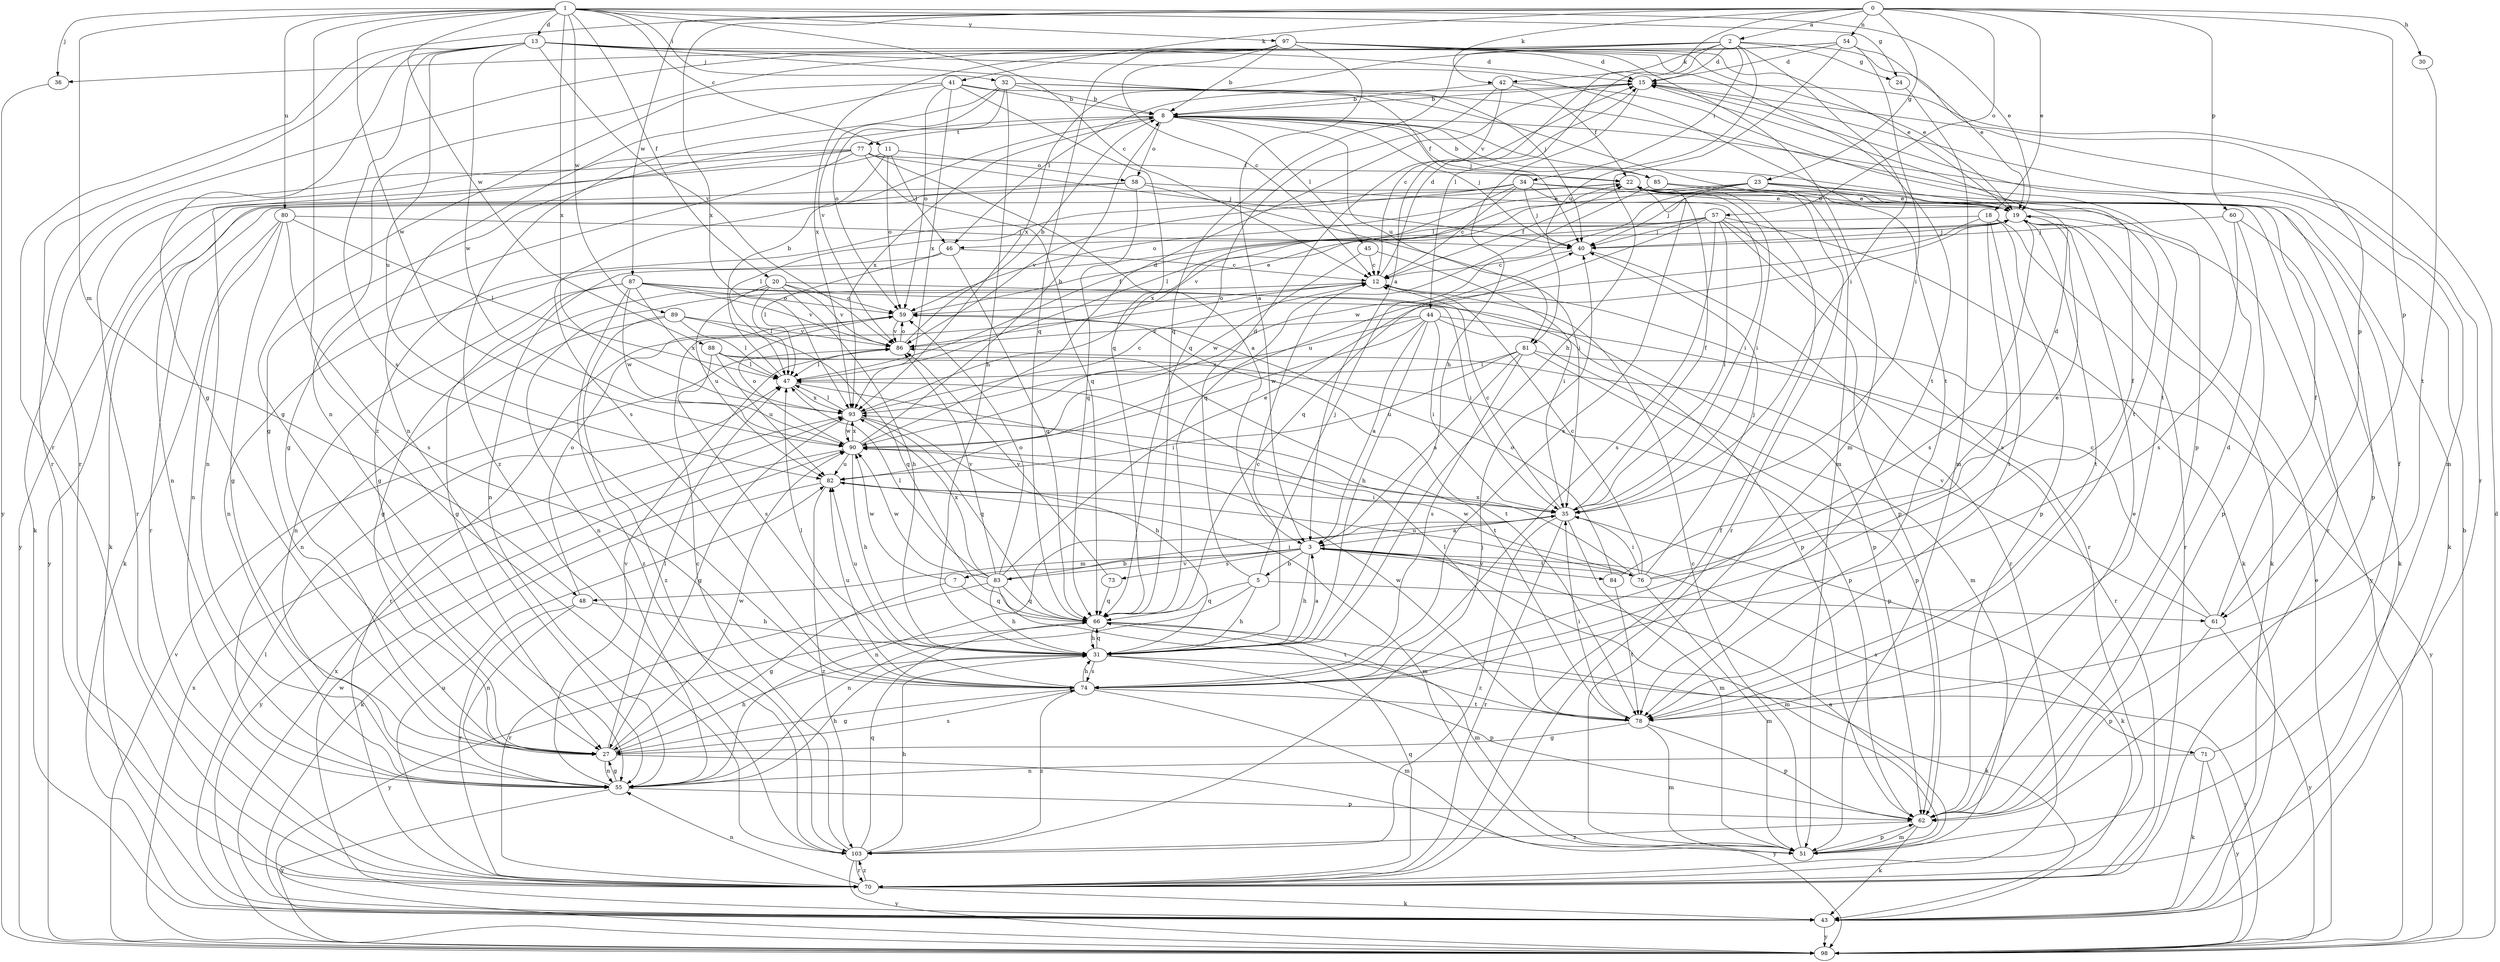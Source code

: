 strict digraph  {
0;
1;
2;
3;
5;
7;
8;
11;
12;
13;
15;
18;
19;
20;
22;
23;
24;
27;
30;
31;
32;
34;
35;
36;
40;
41;
42;
43;
44;
45;
46;
47;
48;
51;
54;
55;
57;
58;
59;
60;
61;
62;
66;
70;
71;
73;
74;
76;
77;
78;
80;
81;
82;
83;
84;
85;
86;
87;
88;
89;
90;
93;
97;
98;
103;
0 -> 2  [label=a];
0 -> 3  [label=a];
0 -> 18  [label=e];
0 -> 23  [label=g];
0 -> 30  [label=h];
0 -> 41  [label=k];
0 -> 42  [label=k];
0 -> 54  [label=n];
0 -> 57  [label=o];
0 -> 60  [label=p];
0 -> 61  [label=p];
0 -> 70  [label=r];
0 -> 87  [label=w];
0 -> 93  [label=x];
1 -> 11  [label=c];
1 -> 12  [label=c];
1 -> 13  [label=d];
1 -> 19  [label=e];
1 -> 20  [label=f];
1 -> 24  [label=g];
1 -> 32  [label=i];
1 -> 36  [label=j];
1 -> 48  [label=m];
1 -> 80  [label=u];
1 -> 88  [label=w];
1 -> 89  [label=w];
1 -> 90  [label=w];
1 -> 93  [label=x];
1 -> 97  [label=y];
1 -> 103  [label=z];
2 -> 15  [label=d];
2 -> 24  [label=g];
2 -> 34  [label=i];
2 -> 35  [label=i];
2 -> 36  [label=j];
2 -> 42  [label=k];
2 -> 44  [label=l];
2 -> 55  [label=n];
2 -> 61  [label=p];
2 -> 81  [label=u];
2 -> 93  [label=x];
3 -> 5  [label=b];
3 -> 7  [label=b];
3 -> 31  [label=h];
3 -> 48  [label=m];
3 -> 51  [label=m];
3 -> 71  [label=s];
3 -> 73  [label=s];
3 -> 76  [label=t];
3 -> 83  [label=v];
3 -> 84  [label=v];
5 -> 15  [label=d];
5 -> 31  [label=h];
5 -> 40  [label=j];
5 -> 55  [label=n];
5 -> 61  [label=p];
5 -> 66  [label=q];
7 -> 27  [label=g];
7 -> 66  [label=q];
7 -> 90  [label=w];
8 -> 22  [label=f];
8 -> 27  [label=g];
8 -> 40  [label=j];
8 -> 45  [label=l];
8 -> 58  [label=o];
8 -> 77  [label=t];
8 -> 78  [label=t];
8 -> 81  [label=u];
8 -> 85  [label=v];
8 -> 93  [label=x];
11 -> 46  [label=l];
11 -> 58  [label=o];
11 -> 59  [label=o];
11 -> 74  [label=s];
11 -> 98  [label=y];
12 -> 15  [label=d];
12 -> 22  [label=f];
12 -> 55  [label=n];
12 -> 59  [label=o];
13 -> 15  [label=d];
13 -> 19  [label=e];
13 -> 27  [label=g];
13 -> 40  [label=j];
13 -> 70  [label=r];
13 -> 74  [label=s];
13 -> 78  [label=t];
13 -> 82  [label=u];
13 -> 86  [label=v];
13 -> 90  [label=w];
15 -> 8  [label=b];
15 -> 31  [label=h];
15 -> 46  [label=l];
15 -> 51  [label=m];
15 -> 70  [label=r];
18 -> 46  [label=l];
18 -> 62  [label=p];
18 -> 70  [label=r];
18 -> 74  [label=s];
18 -> 78  [label=t];
18 -> 82  [label=u];
19 -> 40  [label=j];
19 -> 43  [label=k];
19 -> 55  [label=n];
19 -> 74  [label=s];
19 -> 78  [label=t];
19 -> 98  [label=y];
20 -> 27  [label=g];
20 -> 31  [label=h];
20 -> 47  [label=l];
20 -> 59  [label=o];
20 -> 62  [label=p];
20 -> 82  [label=u];
20 -> 86  [label=v];
22 -> 19  [label=e];
22 -> 35  [label=i];
22 -> 43  [label=k];
22 -> 70  [label=r];
22 -> 74  [label=s];
23 -> 19  [label=e];
23 -> 40  [label=j];
23 -> 43  [label=k];
23 -> 47  [label=l];
23 -> 59  [label=o];
23 -> 62  [label=p];
23 -> 90  [label=w];
24 -> 51  [label=m];
27 -> 31  [label=h];
27 -> 47  [label=l];
27 -> 55  [label=n];
27 -> 74  [label=s];
27 -> 90  [label=w];
27 -> 98  [label=y];
30 -> 78  [label=t];
31 -> 3  [label=a];
31 -> 12  [label=c];
31 -> 62  [label=p];
31 -> 66  [label=q];
31 -> 74  [label=s];
31 -> 82  [label=u];
31 -> 98  [label=y];
32 -> 8  [label=b];
32 -> 31  [label=h];
32 -> 51  [label=m];
32 -> 59  [label=o];
32 -> 62  [label=p];
32 -> 86  [label=v];
32 -> 103  [label=z];
34 -> 12  [label=c];
34 -> 19  [label=e];
34 -> 35  [label=i];
34 -> 40  [label=j];
34 -> 47  [label=l];
34 -> 70  [label=r];
34 -> 86  [label=v];
34 -> 93  [label=x];
35 -> 3  [label=a];
35 -> 12  [label=c];
35 -> 22  [label=f];
35 -> 43  [label=k];
35 -> 51  [label=m];
35 -> 55  [label=n];
35 -> 70  [label=r];
35 -> 103  [label=z];
36 -> 98  [label=y];
40 -> 12  [label=c];
40 -> 70  [label=r];
41 -> 8  [label=b];
41 -> 27  [label=g];
41 -> 40  [label=j];
41 -> 55  [label=n];
41 -> 59  [label=o];
41 -> 66  [label=q];
41 -> 93  [label=x];
42 -> 8  [label=b];
42 -> 12  [label=c];
42 -> 22  [label=f];
42 -> 66  [label=q];
42 -> 78  [label=t];
43 -> 47  [label=l];
43 -> 90  [label=w];
43 -> 93  [label=x];
43 -> 98  [label=y];
44 -> 3  [label=a];
44 -> 31  [label=h];
44 -> 35  [label=i];
44 -> 51  [label=m];
44 -> 70  [label=r];
44 -> 86  [label=v];
44 -> 90  [label=w];
44 -> 93  [label=x];
45 -> 12  [label=c];
45 -> 35  [label=i];
45 -> 90  [label=w];
46 -> 12  [label=c];
46 -> 47  [label=l];
46 -> 55  [label=n];
46 -> 66  [label=q];
47 -> 8  [label=b];
47 -> 22  [label=f];
47 -> 35  [label=i];
47 -> 93  [label=x];
48 -> 31  [label=h];
48 -> 55  [label=n];
48 -> 59  [label=o];
48 -> 70  [label=r];
51 -> 3  [label=a];
51 -> 12  [label=c];
51 -> 62  [label=p];
54 -> 15  [label=d];
54 -> 19  [label=e];
54 -> 31  [label=h];
54 -> 35  [label=i];
54 -> 66  [label=q];
54 -> 93  [label=x];
55 -> 27  [label=g];
55 -> 31  [label=h];
55 -> 62  [label=p];
55 -> 86  [label=v];
55 -> 98  [label=y];
57 -> 27  [label=g];
57 -> 35  [label=i];
57 -> 40  [label=j];
57 -> 43  [label=k];
57 -> 62  [label=p];
57 -> 66  [label=q];
57 -> 70  [label=r];
57 -> 74  [label=s];
57 -> 86  [label=v];
58 -> 19  [label=e];
58 -> 35  [label=i];
58 -> 55  [label=n];
58 -> 66  [label=q];
58 -> 98  [label=y];
59 -> 19  [label=e];
59 -> 70  [label=r];
59 -> 78  [label=t];
59 -> 86  [label=v];
60 -> 40  [label=j];
60 -> 43  [label=k];
60 -> 62  [label=p];
60 -> 74  [label=s];
61 -> 12  [label=c];
61 -> 22  [label=f];
61 -> 62  [label=p];
61 -> 86  [label=v];
61 -> 98  [label=y];
62 -> 15  [label=d];
62 -> 19  [label=e];
62 -> 43  [label=k];
62 -> 51  [label=m];
62 -> 103  [label=z];
66 -> 31  [label=h];
66 -> 43  [label=k];
66 -> 51  [label=m];
66 -> 98  [label=y];
70 -> 22  [label=f];
70 -> 43  [label=k];
70 -> 55  [label=n];
70 -> 66  [label=q];
70 -> 82  [label=u];
70 -> 103  [label=z];
71 -> 22  [label=f];
71 -> 43  [label=k];
71 -> 55  [label=n];
71 -> 98  [label=y];
73 -> 66  [label=q];
73 -> 86  [label=v];
74 -> 27  [label=g];
74 -> 31  [label=h];
74 -> 47  [label=l];
74 -> 51  [label=m];
74 -> 78  [label=t];
74 -> 82  [label=u];
74 -> 103  [label=z];
76 -> 12  [label=c];
76 -> 19  [label=e];
76 -> 22  [label=f];
76 -> 35  [label=i];
76 -> 40  [label=j];
76 -> 51  [label=m];
76 -> 82  [label=u];
76 -> 90  [label=w];
76 -> 93  [label=x];
77 -> 3  [label=a];
77 -> 22  [label=f];
77 -> 27  [label=g];
77 -> 40  [label=j];
77 -> 43  [label=k];
77 -> 55  [label=n];
77 -> 66  [label=q];
77 -> 70  [label=r];
78 -> 27  [label=g];
78 -> 35  [label=i];
78 -> 47  [label=l];
78 -> 51  [label=m];
78 -> 62  [label=p];
78 -> 90  [label=w];
80 -> 27  [label=g];
80 -> 40  [label=j];
80 -> 43  [label=k];
80 -> 47  [label=l];
80 -> 55  [label=n];
80 -> 74  [label=s];
81 -> 3  [label=a];
81 -> 47  [label=l];
81 -> 62  [label=p];
81 -> 74  [label=s];
81 -> 82  [label=u];
81 -> 98  [label=y];
82 -> 35  [label=i];
82 -> 43  [label=k];
82 -> 51  [label=m];
82 -> 103  [label=z];
83 -> 19  [label=e];
83 -> 31  [label=h];
83 -> 35  [label=i];
83 -> 47  [label=l];
83 -> 59  [label=o];
83 -> 66  [label=q];
83 -> 70  [label=r];
83 -> 78  [label=t];
83 -> 86  [label=v];
83 -> 90  [label=w];
83 -> 93  [label=x];
84 -> 15  [label=d];
84 -> 59  [label=o];
84 -> 78  [label=t];
85 -> 8  [label=b];
85 -> 19  [label=e];
85 -> 66  [label=q];
85 -> 70  [label=r];
86 -> 8  [label=b];
86 -> 47  [label=l];
86 -> 59  [label=o];
87 -> 27  [label=g];
87 -> 35  [label=i];
87 -> 55  [label=n];
87 -> 59  [label=o];
87 -> 62  [label=p];
87 -> 86  [label=v];
87 -> 90  [label=w];
87 -> 93  [label=x];
87 -> 103  [label=z];
88 -> 47  [label=l];
88 -> 62  [label=p];
88 -> 74  [label=s];
88 -> 78  [label=t];
88 -> 82  [label=u];
89 -> 47  [label=l];
89 -> 55  [label=n];
89 -> 66  [label=q];
89 -> 86  [label=v];
89 -> 103  [label=z];
90 -> 8  [label=b];
90 -> 15  [label=d];
90 -> 31  [label=h];
90 -> 59  [label=o];
90 -> 82  [label=u];
90 -> 93  [label=x];
90 -> 98  [label=y];
93 -> 12  [label=c];
93 -> 27  [label=g];
93 -> 31  [label=h];
93 -> 47  [label=l];
93 -> 66  [label=q];
93 -> 90  [label=w];
97 -> 3  [label=a];
97 -> 8  [label=b];
97 -> 12  [label=c];
97 -> 15  [label=d];
97 -> 19  [label=e];
97 -> 51  [label=m];
97 -> 66  [label=q];
97 -> 70  [label=r];
97 -> 78  [label=t];
98 -> 8  [label=b];
98 -> 15  [label=d];
98 -> 19  [label=e];
98 -> 86  [label=v];
98 -> 93  [label=x];
103 -> 12  [label=c];
103 -> 31  [label=h];
103 -> 40  [label=j];
103 -> 66  [label=q];
103 -> 70  [label=r];
103 -> 98  [label=y];
}
